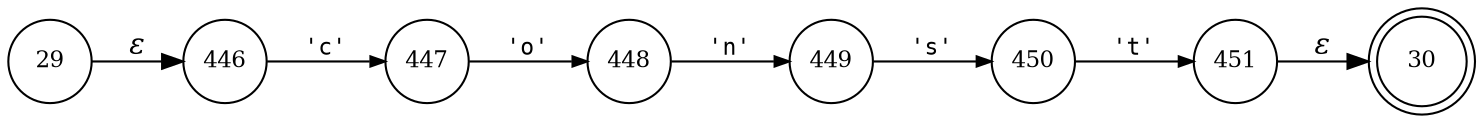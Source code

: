 digraph ATN {
rankdir=LR;
s30[fontsize=11, label="30", shape=doublecircle, fixedsize=true, width=.6];
s448[fontsize=11,label="448", shape=circle, fixedsize=true, width=.55, peripheries=1];
s449[fontsize=11,label="449", shape=circle, fixedsize=true, width=.55, peripheries=1];
s450[fontsize=11,label="450", shape=circle, fixedsize=true, width=.55, peripheries=1];
s451[fontsize=11,label="451", shape=circle, fixedsize=true, width=.55, peripheries=1];
s29[fontsize=11,label="29", shape=circle, fixedsize=true, width=.55, peripheries=1];
s446[fontsize=11,label="446", shape=circle, fixedsize=true, width=.55, peripheries=1];
s447[fontsize=11,label="447", shape=circle, fixedsize=true, width=.55, peripheries=1];
s29 -> s446 [fontname="Times-Italic", label="&epsilon;"];
s446 -> s447 [fontsize=11, fontname="Courier", arrowsize=.7, label = "'c'", arrowhead = normal];
s447 -> s448 [fontsize=11, fontname="Courier", arrowsize=.7, label = "'o'", arrowhead = normal];
s448 -> s449 [fontsize=11, fontname="Courier", arrowsize=.7, label = "'n'", arrowhead = normal];
s449 -> s450 [fontsize=11, fontname="Courier", arrowsize=.7, label = "'s'", arrowhead = normal];
s450 -> s451 [fontsize=11, fontname="Courier", arrowsize=.7, label = "'t'", arrowhead = normal];
s451 -> s30 [fontname="Times-Italic", label="&epsilon;"];
}